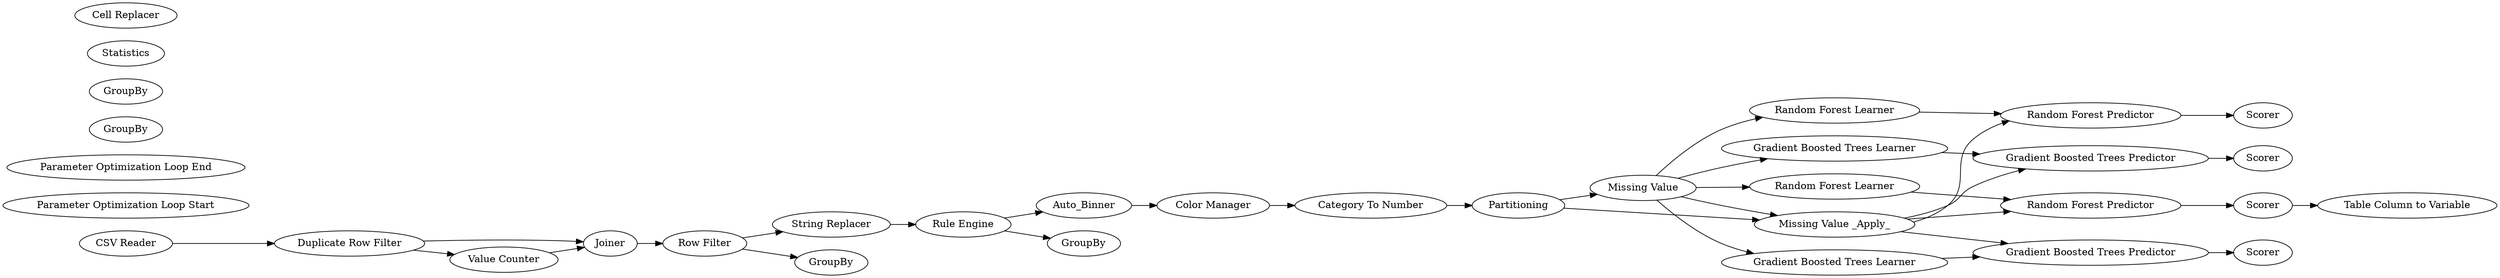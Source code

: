 digraph {
	1 [label="CSV Reader"]
	2 [label=Partitioning]
	3 [label="Random Forest Learner"]
	4 [label="Random Forest Predictor"]
	5 [label=Scorer]
	11 [label="Missing Value"]
	13 [label="Duplicate Row Filter"]
	21 [label="Category To Number"]
	99 [label="Parameter Optimization Loop Start"]
	100 [label="Table Column to Variable"]
	101 [label="Parameter Optimization Loop End"]
	108 [label="Value Counter"]
	109 [label=Joiner]
	110 [label="Row Filter"]
	111 [label=GroupBy]
	112 [label=GroupBy]
	113 [label=Statistics]
	115 [label=Auto_Binner]
	116 [label="Color Manager"]
	117 [label="Missing Value _Apply_"]
	118 [label="Random Forest Learner"]
	119 [label="Random Forest Predictor"]
	120 [label=Scorer]
	121 [label="Gradient Boosted Trees Predictor"]
	122 [label="Gradient Boosted Trees Predictor"]
	123 [label="Gradient Boosted Trees Learner"]
	124 [label="Gradient Boosted Trees Learner"]
	125 [label=Scorer]
	126 [label=Scorer]
	128 [label="Cell Replacer"]
	129 [label="String Replacer"]
	130 [label=GroupBy]
	131 [label=GroupBy]
	132 [label="Rule Engine"]
	1 -> 13
	2 -> 11
	2 -> 117
	3 -> 4
	4 -> 5
	5 -> 100
	11 -> 3
	11 -> 123
	11 -> 124
	11 -> 118
	11 -> 117
	13 -> 109
	13 -> 108
	21 -> 2
	108 -> 109
	109 -> 110
	110 -> 131
	110 -> 129
	115 -> 116
	116 -> 21
	117 -> 119
	117 -> 121
	117 -> 122
	117 -> 4
	118 -> 119
	119 -> 120
	121 -> 125
	122 -> 126
	123 -> 121
	124 -> 122
	129 -> 132
	132 -> 130
	132 -> 115
	rankdir=LR
}
